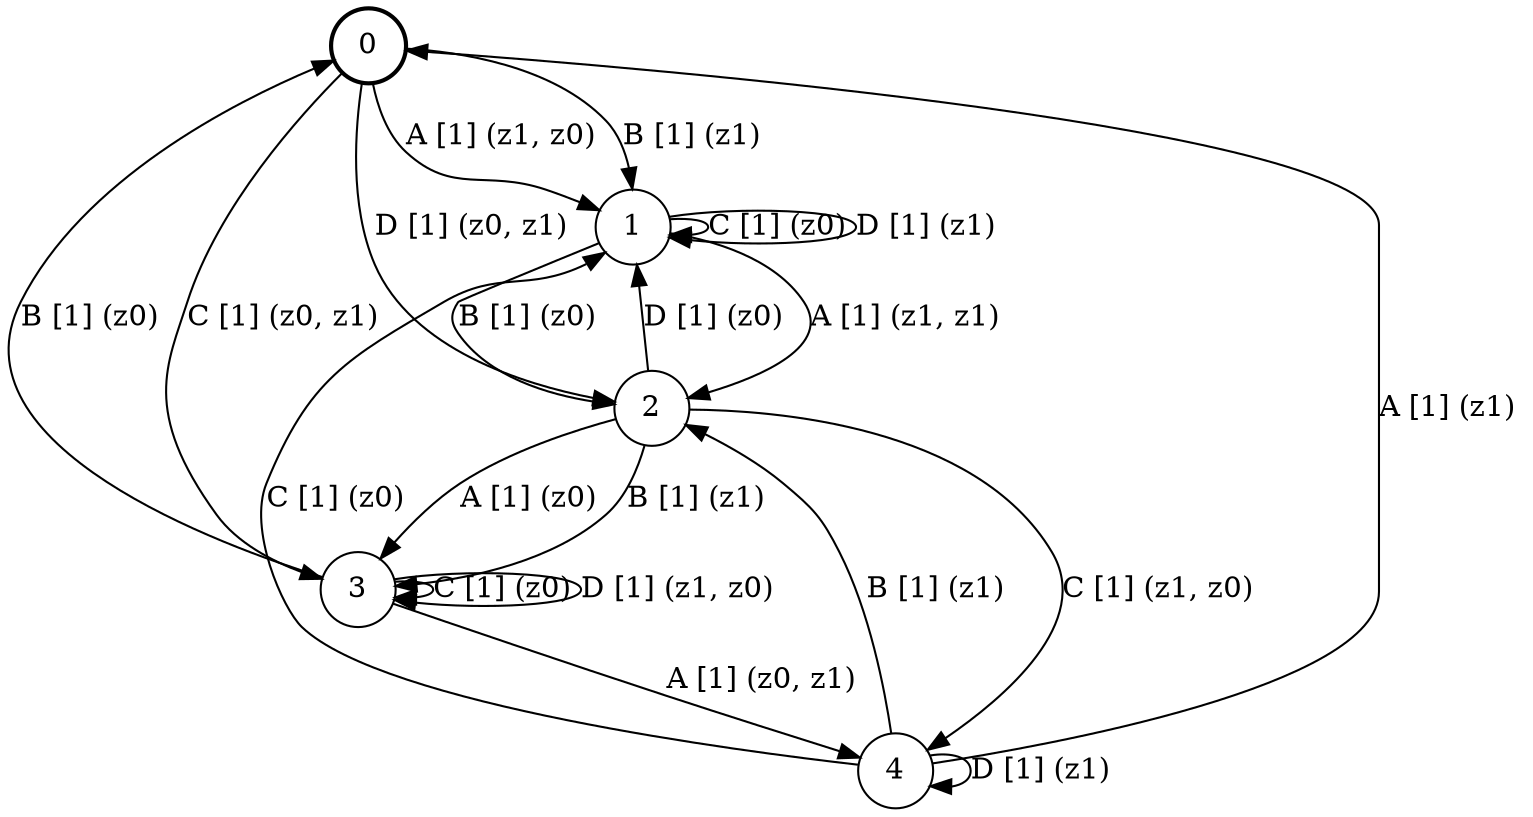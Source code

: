 # generated file, don't try to modify
# command: dot -Tpng <filename> > tree.png
digraph Automaton {
    node [shape = circle];
    0 [style = "bold"];
    0 -> 1 [label = "A [1] (z1, z0) "];
    0 -> 1 [label = "B [1] (z1) "];
    0 -> 3 [label = "C [1] (z0, z1) "];
    0 -> 2 [label = "D [1] (z0, z1) "];
    1 -> 2 [label = "A [1] (z1, z1) "];
    1 -> 2 [label = "B [1] (z0) "];
    1 -> 1 [label = "C [1] (z0) "];
    1 -> 1 [label = "D [1] (z1) "];
    2 -> 3 [label = "A [1] (z0) "];
    2 -> 3 [label = "B [1] (z1) "];
    2 -> 4 [label = "C [1] (z1, z0) "];
    2 -> 1 [label = "D [1] (z0) "];
    3 -> 4 [label = "A [1] (z0, z1) "];
    3 -> 0 [label = "B [1] (z0) "];
    3 -> 3 [label = "C [1] (z0) "];
    3 -> 3 [label = "D [1] (z1, z0) "];
    4 -> 0 [label = "A [1] (z1) "];
    4 -> 2 [label = "B [1] (z1) "];
    4 -> 1 [label = "C [1] (z0) "];
    4 -> 4 [label = "D [1] (z1) "];
}
